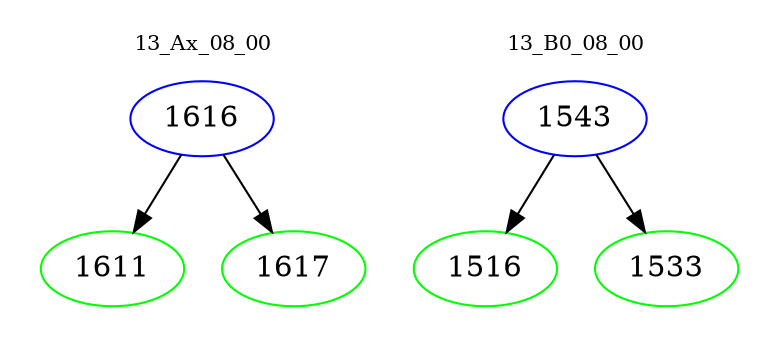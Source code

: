 digraph{
subgraph cluster_0 {
color = white
label = "13_Ax_08_00";
fontsize=10;
T0_1616 [label="1616", color="blue"]
T0_1616 -> T0_1611 [color="black"]
T0_1611 [label="1611", color="green"]
T0_1616 -> T0_1617 [color="black"]
T0_1617 [label="1617", color="green"]
}
subgraph cluster_1 {
color = white
label = "13_B0_08_00";
fontsize=10;
T1_1543 [label="1543", color="blue"]
T1_1543 -> T1_1516 [color="black"]
T1_1516 [label="1516", color="green"]
T1_1543 -> T1_1533 [color="black"]
T1_1533 [label="1533", color="green"]
}
}
